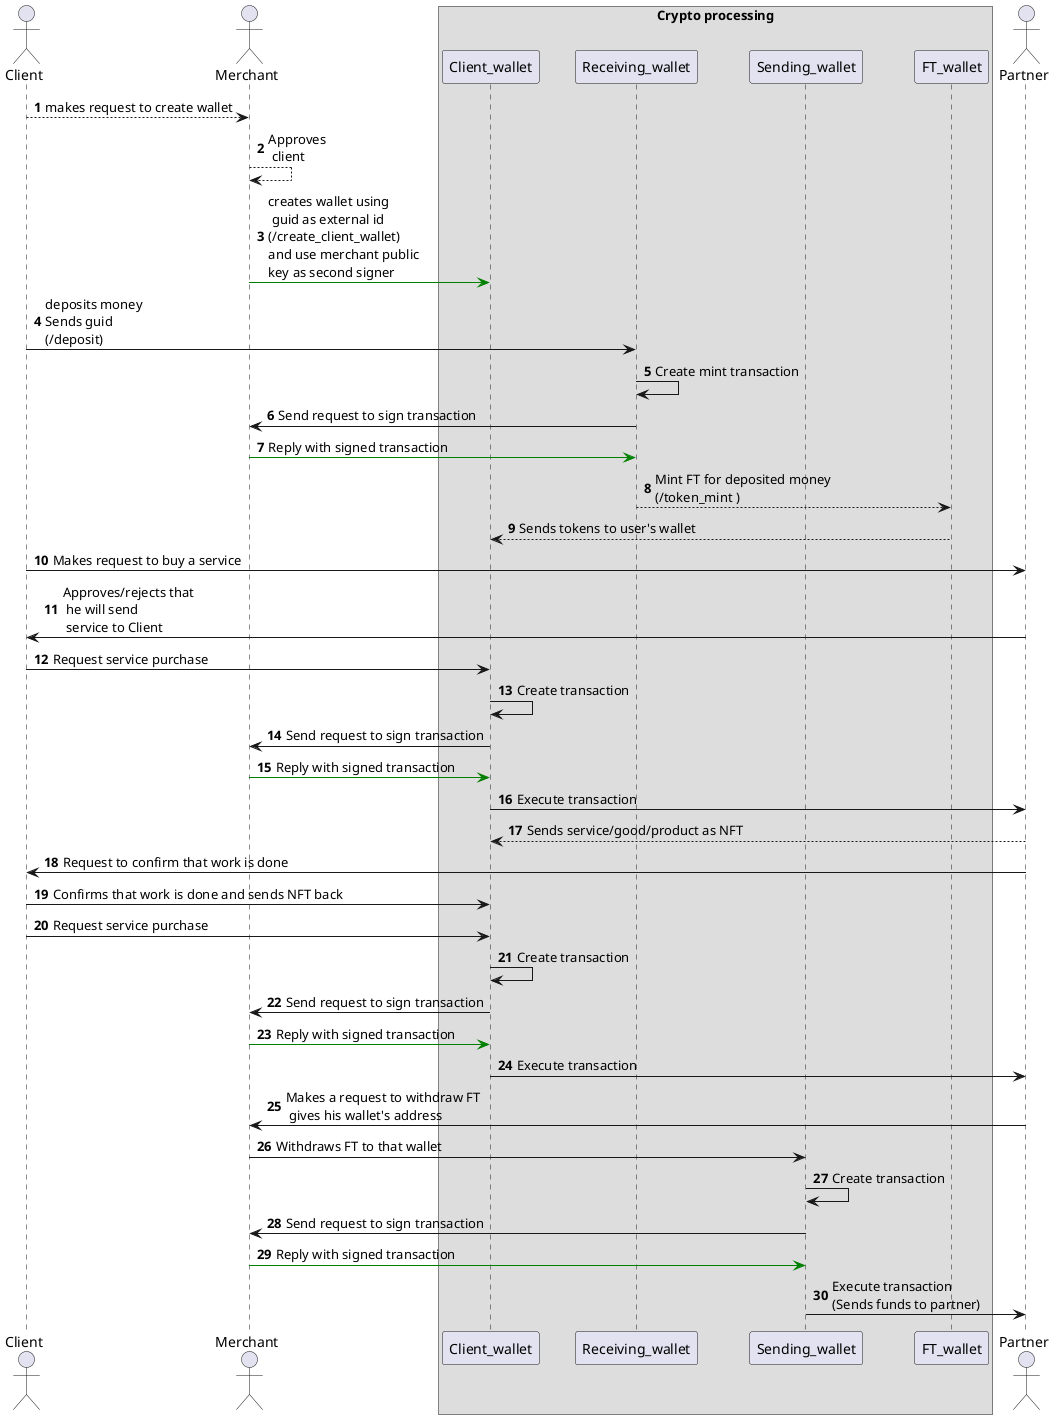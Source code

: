@startuml
'https://plantuml.com/sequence-diagram
autonumber
actor Client
actor Merchant

box "Crypto processing"
participant Client_wallet
participant Receiving_wallet
participant Sending_wallet
participant FT_wallet
end box

Client --> Merchant : makes request to create wallet
Merchant --> Merchant : Approves\n client
Merchant -[#green]> Client_wallet : creates wallet using\n guid as external id\n(/create_client_wallet)\nand use merchant public\nkey as second signer
Client -> Receiving_wallet : deposits money\nSends guid\n(/deposit)
Receiving_wallet -> Receiving_wallet : Create mint transaction
Receiving_wallet -> Merchant : Send request to sign transaction
Merchant -[#green]> Receiving_wallet : Reply with signed transaction
Receiving_wallet --> FT_wallet : Mint FT for deposited money\n(/token_mint )
FT_wallet --> Client_wallet : Sends tokens to user's wallet

actor Partner
Client -> Partner : Makes request to buy a service
Partner -> Client : Approves/rejects that \n he will send\n service to Client
Client -> Client_wallet : Request service purchase
Client_wallet -> Client_wallet : Create transaction
Client_wallet -> Merchant : Send request to sign transaction
Merchant -[#green]> Client_wallet : Reply with signed transaction
Client_wallet -> Partner : Execute transaction

Partner --> Client_wallet : Sends service/good/product as NFT
Partner -> Client : Request to confirm that work is done
Client -> Client_wallet : Confirms that work is done and sends NFT back

Client -> Client_wallet : Request service purchase
Client_wallet -> Client_wallet : Create transaction
Client_wallet -> Merchant : Send request to sign transaction
Merchant -[#green]> Client_wallet : Reply with signed transaction
Client_wallet -> Partner : Execute transaction

Partner -> Merchant : Makes a request to withdraw FT\n gives his wallet's address
Merchant -> Sending_wallet : Withdraws FT to that wallet

Sending_wallet -> Sending_wallet : Create transaction
Sending_wallet -> Merchant : Send request to sign transaction
Merchant -[#green]> Sending_wallet : Reply with signed transaction
Sending_wallet -> Partner : Execute transaction \n(Sends funds to partner)

@enduml